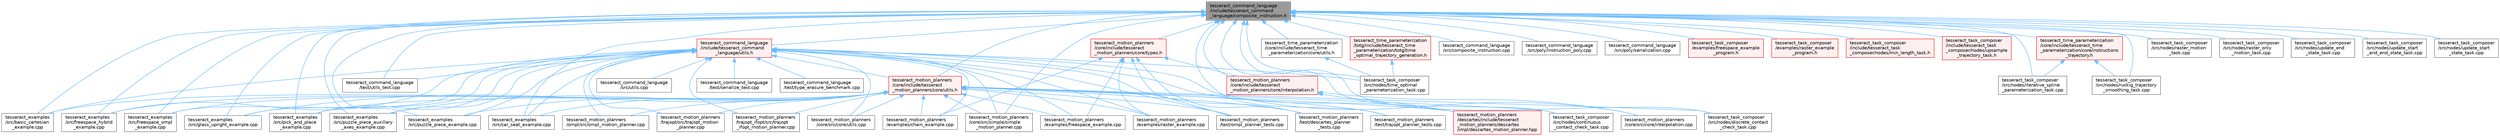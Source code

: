 digraph "tesseract_command_language/include/tesseract_command_language/composite_instruction.h"
{
 // LATEX_PDF_SIZE
  bgcolor="transparent";
  edge [fontname=Helvetica,fontsize=10,labelfontname=Helvetica,labelfontsize=10];
  node [fontname=Helvetica,fontsize=10,shape=box,height=0.2,width=0.4];
  Node1 [label="tesseract_command_language\l/include/tesseract_command\l_language/composite_instruction.h",height=0.2,width=0.4,color="gray40", fillcolor="grey60", style="filled", fontcolor="black",tooltip=" "];
  Node1 -> Node2 [dir="back",color="steelblue1",style="solid"];
  Node2 [label="tesseract_command_language\l/include/tesseract_command\l_language/utils.h",height=0.2,width=0.4,color="red", fillcolor="#FFF0F0", style="filled",URL="$d6/d75/tesseract__command__language_2include_2tesseract__command__language_2utils_8h.html",tooltip=" "];
  Node2 -> Node3 [dir="back",color="steelblue1",style="solid"];
  Node3 [label="tesseract_command_language\l/src/utils.cpp",height=0.2,width=0.4,color="grey40", fillcolor="white", style="filled",URL="$df/d2b/tesseract__command__language_2src_2utils_8cpp.html",tooltip=" "];
  Node2 -> Node4 [dir="back",color="steelblue1",style="solid"];
  Node4 [label="tesseract_command_language\l/test/serialize_test.cpp",height=0.2,width=0.4,color="grey40", fillcolor="white", style="filled",URL="$de/df3/tesseract__command__language_2test_2serialize__test_8cpp.html",tooltip=" "];
  Node2 -> Node5 [dir="back",color="steelblue1",style="solid"];
  Node5 [label="tesseract_command_language\l/test/type_erasure_benchmark.cpp",height=0.2,width=0.4,color="grey40", fillcolor="white", style="filled",URL="$d1/dbe/type__erasure__benchmark_8cpp.html",tooltip=" "];
  Node2 -> Node6 [dir="back",color="steelblue1",style="solid"];
  Node6 [label="tesseract_command_language\l/test/utils_test.cpp",height=0.2,width=0.4,color="grey40", fillcolor="white", style="filled",URL="$d8/df6/tesseract__command__language_2test_2utils__test_8cpp.html",tooltip=" "];
  Node2 -> Node7 [dir="back",color="steelblue1",style="solid"];
  Node7 [label="tesseract_examples\l/src/basic_cartesian\l_example.cpp",height=0.2,width=0.4,color="grey40", fillcolor="white", style="filled",URL="$da/d69/basic__cartesian__example_8cpp.html",tooltip=" "];
  Node2 -> Node8 [dir="back",color="steelblue1",style="solid"];
  Node8 [label="tesseract_examples\l/src/car_seat_example.cpp",height=0.2,width=0.4,color="grey40", fillcolor="white", style="filled",URL="$d0/d87/car__seat__example_8cpp.html",tooltip="Car seat example implementation."];
  Node2 -> Node9 [dir="back",color="steelblue1",style="solid"];
  Node9 [label="tesseract_examples\l/src/freespace_hybrid\l_example.cpp",height=0.2,width=0.4,color="grey40", fillcolor="white", style="filled",URL="$d1/dda/freespace__hybrid__example_8cpp.html",tooltip=" "];
  Node2 -> Node10 [dir="back",color="steelblue1",style="solid"];
  Node10 [label="tesseract_examples\l/src/freespace_ompl\l_example.cpp",height=0.2,width=0.4,color="grey40", fillcolor="white", style="filled",URL="$d1/d33/freespace__ompl__example_8cpp.html",tooltip="An example of a feespace motion planning with OMPL."];
  Node2 -> Node11 [dir="back",color="steelblue1",style="solid"];
  Node11 [label="tesseract_examples\l/src/glass_upright_example.cpp",height=0.2,width=0.4,color="grey40", fillcolor="white", style="filled",URL="$dc/da1/glass__upright__example_8cpp.html",tooltip="Glass upright example implementation."];
  Node2 -> Node12 [dir="back",color="steelblue1",style="solid"];
  Node12 [label="tesseract_examples\l/src/pick_and_place\l_example.cpp",height=0.2,width=0.4,color="grey40", fillcolor="white", style="filled",URL="$d9/d6a/pick__and__place__example_8cpp.html",tooltip="Pick and place implementation."];
  Node2 -> Node13 [dir="back",color="steelblue1",style="solid"];
  Node13 [label="tesseract_examples\l/src/puzzle_piece_auxillary\l_axes_example.cpp",height=0.2,width=0.4,color="grey40", fillcolor="white", style="filled",URL="$d3/d7e/puzzle__piece__auxillary__axes__example_8cpp.html",tooltip="Puzzle piece auxillary axes implementation."];
  Node2 -> Node14 [dir="back",color="steelblue1",style="solid"];
  Node14 [label="tesseract_examples\l/src/puzzle_piece_example.cpp",height=0.2,width=0.4,color="grey40", fillcolor="white", style="filled",URL="$dd/d8f/puzzle__piece__example_8cpp.html",tooltip="Puzzle piece example implementation."];
  Node2 -> Node15 [dir="back",color="steelblue1",style="solid"];
  Node15 [label="tesseract_motion_planners\l/core/include/tesseract\l_motion_planners/core/utils.h",height=0.2,width=0.4,color="red", fillcolor="#FFF0F0", style="filled",URL="$d9/d8b/tesseract__motion__planners_2core_2include_2tesseract__motion__planners_2core_2utils_8h.html",tooltip="Planner utility functions."];
  Node15 -> Node7 [dir="back",color="steelblue1",style="solid"];
  Node15 -> Node8 [dir="back",color="steelblue1",style="solid"];
  Node15 -> Node9 [dir="back",color="steelblue1",style="solid"];
  Node15 -> Node10 [dir="back",color="steelblue1",style="solid"];
  Node15 -> Node11 [dir="back",color="steelblue1",style="solid"];
  Node15 -> Node12 [dir="back",color="steelblue1",style="solid"];
  Node15 -> Node13 [dir="back",color="steelblue1",style="solid"];
  Node15 -> Node14 [dir="back",color="steelblue1",style="solid"];
  Node15 -> Node24 [dir="back",color="steelblue1",style="solid"];
  Node24 [label="tesseract_motion_planners\l/core/src/core/utils.cpp",height=0.2,width=0.4,color="grey40", fillcolor="white", style="filled",URL="$d9/d32/tesseract__motion__planners_2core_2src_2core_2utils_8cpp.html",tooltip=" "];
  Node15 -> Node29 [dir="back",color="steelblue1",style="solid"];
  Node29 [label="tesseract_motion_planners\l/core/src/simple/simple\l_motion_planner.cpp",height=0.2,width=0.4,color="grey40", fillcolor="white", style="filled",URL="$dc/d28/simple__motion__planner_8cpp.html",tooltip="The simple planner is meant to be a tool for assigning values to the seed. The planner simply loops o..."];
  Node15 -> Node30 [dir="back",color="steelblue1",style="solid"];
  Node30 [label="tesseract_motion_planners\l/descartes/include/tesseract\l_motion_planners/descartes\l/impl/descartes_motion_planner.hpp",height=0.2,width=0.4,color="red", fillcolor="#FFF0F0", style="filled",URL="$dd/dad/descartes__motion__planner_8hpp.html",tooltip="Tesseract ROS Descartes planner."];
  Node15 -> Node17 [dir="back",color="steelblue1",style="solid"];
  Node17 [label="tesseract_motion_planners\l/examples/chain_example.cpp",height=0.2,width=0.4,color="grey40", fillcolor="white", style="filled",URL="$d2/de8/chain__example_8cpp.html",tooltip="Chained motion planning example."];
  Node15 -> Node18 [dir="back",color="steelblue1",style="solid"];
  Node18 [label="tesseract_motion_planners\l/examples/freespace_example.cpp",height=0.2,width=0.4,color="grey40", fillcolor="white", style="filled",URL="$d4/d82/freespace__example_8cpp.html",tooltip="Freespace motion planning example."];
  Node15 -> Node19 [dir="back",color="steelblue1",style="solid"];
  Node19 [label="tesseract_motion_planners\l/examples/raster_example.cpp",height=0.2,width=0.4,color="grey40", fillcolor="white", style="filled",URL="$d4/dfe/raster__example_8cpp.html",tooltip="Raster motion planning example."];
  Node15 -> Node32 [dir="back",color="steelblue1",style="solid"];
  Node32 [label="tesseract_motion_planners\l/ompl/src/ompl_motion_planner.cpp",height=0.2,width=0.4,color="grey40", fillcolor="white", style="filled",URL="$d8/d63/ompl__motion__planner_8cpp.html",tooltip="Tesseract OMPL motion planner."];
  Node15 -> Node20 [dir="back",color="steelblue1",style="solid"];
  Node20 [label="tesseract_motion_planners\l/test/descartes_planner\l_tests.cpp",height=0.2,width=0.4,color="grey40", fillcolor="white", style="filled",URL="$d6/dcb/descartes__planner__tests_8cpp.html",tooltip="This contains unit test for the tesseract descartes planner."];
  Node15 -> Node21 [dir="back",color="steelblue1",style="solid"];
  Node21 [label="tesseract_motion_planners\l/test/ompl_planner_tests.cpp",height=0.2,width=0.4,color="grey40", fillcolor="white", style="filled",URL="$d9/d5d/ompl__planner__tests_8cpp.html",tooltip="This contains unit test for the tesseract descartes planner."];
  Node15 -> Node22 [dir="back",color="steelblue1",style="solid"];
  Node22 [label="tesseract_motion_planners\l/test/trajopt_planner_tests.cpp",height=0.2,width=0.4,color="grey40", fillcolor="white", style="filled",URL="$db/d0c/trajopt__planner__tests_8cpp.html",tooltip=" "];
  Node15 -> Node35 [dir="back",color="steelblue1",style="solid"];
  Node35 [label="tesseract_motion_planners\l/trajopt/src/trajopt_motion\l_planner.cpp",height=0.2,width=0.4,color="grey40", fillcolor="white", style="filled",URL="$dc/df5/trajopt__motion__planner_8cpp.html",tooltip=" "];
  Node15 -> Node36 [dir="back",color="steelblue1",style="solid"];
  Node36 [label="tesseract_motion_planners\l/trajopt_ifopt/src/trajopt\l_ifopt_motion_planner.cpp",height=0.2,width=0.4,color="grey40", fillcolor="white", style="filled",URL="$d8/d69/trajopt__ifopt__motion__planner_8cpp.html",tooltip=" "];
  Node15 -> Node37 [dir="back",color="steelblue1",style="solid"];
  Node37 [label="tesseract_task_composer\l/src/nodes/continuous\l_contact_check_task.cpp",height=0.2,width=0.4,color="grey40", fillcolor="white", style="filled",URL="$d6/da7/continuous__contact__check__task_8cpp.html",tooltip="Continuous collision check trajectory."];
  Node15 -> Node38 [dir="back",color="steelblue1",style="solid"];
  Node38 [label="tesseract_task_composer\l/src/nodes/discrete_contact\l_check_task.cpp",height=0.2,width=0.4,color="grey40", fillcolor="white", style="filled",URL="$df/d36/discrete__contact__check__task_8cpp.html",tooltip="Discrete collision check trajectory."];
  Node2 -> Node41 [dir="back",color="steelblue1",style="solid"];
  Node41 [label="tesseract_motion_planners\l/core/src/core/interpolation.cpp",height=0.2,width=0.4,color="grey40", fillcolor="white", style="filled",URL="$d2/d6c/interpolation_8cpp.html",tooltip="Provides interpolation utils structs."];
  Node2 -> Node24 [dir="back",color="steelblue1",style="solid"];
  Node2 -> Node29 [dir="back",color="steelblue1",style="solid"];
  Node2 -> Node30 [dir="back",color="steelblue1",style="solid"];
  Node2 -> Node17 [dir="back",color="steelblue1",style="solid"];
  Node2 -> Node18 [dir="back",color="steelblue1",style="solid"];
  Node2 -> Node19 [dir="back",color="steelblue1",style="solid"];
  Node2 -> Node32 [dir="back",color="steelblue1",style="solid"];
  Node2 -> Node20 [dir="back",color="steelblue1",style="solid"];
  Node2 -> Node21 [dir="back",color="steelblue1",style="solid"];
  Node2 -> Node35 [dir="back",color="steelblue1",style="solid"];
  Node2 -> Node36 [dir="back",color="steelblue1",style="solid"];
  Node2 -> Node47 [dir="back",color="steelblue1",style="solid"];
  Node47 [label="tesseract_task_composer\l/src/nodes/time_optimal\l_parameterization_task.cpp",height=0.2,width=0.4,color="grey40", fillcolor="white", style="filled",URL="$d4/df4/time__optimal__parameterization__task_8cpp.html",tooltip=" "];
  Node1 -> Node52 [dir="back",color="steelblue1",style="solid"];
  Node52 [label="tesseract_command_language\l/src/composite_instruction.cpp",height=0.2,width=0.4,color="grey40", fillcolor="white", style="filled",URL="$db/d22/composite__instruction_8cpp.html",tooltip=" "];
  Node1 -> Node53 [dir="back",color="steelblue1",style="solid"];
  Node53 [label="tesseract_command_language\l/src/poly/instruction_poly.cpp",height=0.2,width=0.4,color="grey40", fillcolor="white", style="filled",URL="$d5/d10/instruction__poly_8cpp.html",tooltip=" "];
  Node1 -> Node54 [dir="back",color="steelblue1",style="solid"];
  Node54 [label="tesseract_command_language\l/src/poly/serialization.cpp",height=0.2,width=0.4,color="grey40", fillcolor="white", style="filled",URL="$d6/d5a/serialization_8cpp.html",tooltip=" "];
  Node1 -> Node6 [dir="back",color="steelblue1",style="solid"];
  Node1 -> Node7 [dir="back",color="steelblue1",style="solid"];
  Node1 -> Node8 [dir="back",color="steelblue1",style="solid"];
  Node1 -> Node9 [dir="back",color="steelblue1",style="solid"];
  Node1 -> Node10 [dir="back",color="steelblue1",style="solid"];
  Node1 -> Node11 [dir="back",color="steelblue1",style="solid"];
  Node1 -> Node12 [dir="back",color="steelblue1",style="solid"];
  Node1 -> Node13 [dir="back",color="steelblue1",style="solid"];
  Node1 -> Node14 [dir="back",color="steelblue1",style="solid"];
  Node1 -> Node55 [dir="back",color="steelblue1",style="solid"];
  Node55 [label="tesseract_motion_planners\l/core/include/tesseract\l_motion_planners/core/interpolation.h",height=0.2,width=0.4,color="red", fillcolor="#FFF0F0", style="filled",URL="$d3/d08/interpolation_8h.html",tooltip="Provides interpolation utils."];
  Node55 -> Node41 [dir="back",color="steelblue1",style="solid"];
  Node55 -> Node30 [dir="back",color="steelblue1",style="solid"];
  Node1 -> Node56 [dir="back",color="steelblue1",style="solid"];
  Node56 [label="tesseract_motion_planners\l/core/include/tesseract\l_motion_planners/core/types.h",height=0.2,width=0.4,color="red", fillcolor="#FFF0F0", style="filled",URL="$d1/d6d/tesseract__motion__planners_2core_2include_2tesseract__motion__planners_2core_2types_8h.html",tooltip=" "];
  Node56 -> Node55 [dir="back",color="steelblue1",style="solid"];
  Node56 -> Node17 [dir="back",color="steelblue1",style="solid"];
  Node56 -> Node18 [dir="back",color="steelblue1",style="solid"];
  Node56 -> Node19 [dir="back",color="steelblue1",style="solid"];
  Node56 -> Node20 [dir="back",color="steelblue1",style="solid"];
  Node56 -> Node21 [dir="back",color="steelblue1",style="solid"];
  Node1 -> Node15 [dir="back",color="steelblue1",style="solid"];
  Node1 -> Node29 [dir="back",color="steelblue1",style="solid"];
  Node1 -> Node22 [dir="back",color="steelblue1",style="solid"];
  Node1 -> Node80 [dir="back",color="steelblue1",style="solid"];
  Node80 [label="tesseract_task_composer\l/examples/freespace_example\l_program.h",height=0.2,width=0.4,color="red", fillcolor="#FFF0F0", style="filled",URL="$d2/d98/freespace__example__program_8h.html",tooltip=" "];
  Node1 -> Node82 [dir="back",color="steelblue1",style="solid"];
  Node82 [label="tesseract_task_composer\l/examples/raster_example\l_program.h",height=0.2,width=0.4,color="red", fillcolor="#FFF0F0", style="filled",URL="$db/d2d/raster__example__program_8h.html",tooltip="Example raster paths."];
  Node1 -> Node83 [dir="back",color="steelblue1",style="solid"];
  Node83 [label="tesseract_task_composer\l/include/tesseract_task\l_composer/nodes/min_length_task.h",height=0.2,width=0.4,color="red", fillcolor="#FFF0F0", style="filled",URL="$d3/d6c/min__length__task_8h.html",tooltip="Task for processing the input data so it meets a minimum length. Planners like trajopt need at least ..."];
  Node1 -> Node84 [dir="back",color="steelblue1",style="solid"];
  Node84 [label="tesseract_task_composer\l/include/tesseract_task\l_composer/nodes/upsample\l_trajectory_task.h",height=0.2,width=0.4,color="red", fillcolor="#FFF0F0", style="filled",URL="$d9/d9a/upsample__trajectory__task_8h.html",tooltip=" "];
  Node1 -> Node37 [dir="back",color="steelblue1",style="solid"];
  Node1 -> Node38 [dir="back",color="steelblue1",style="solid"];
  Node1 -> Node73 [dir="back",color="steelblue1",style="solid"];
  Node73 [label="tesseract_task_composer\l/src/nodes/iterative_spline\l_parameterization_task.cpp",height=0.2,width=0.4,color="grey40", fillcolor="white", style="filled",URL="$d8/dfa/iterative__spline__parameterization__task_8cpp.html",tooltip="Perform iterative spline time parameterization."];
  Node1 -> Node85 [dir="back",color="steelblue1",style="solid"];
  Node85 [label="tesseract_task_composer\l/src/nodes/raster_motion\l_task.cpp",height=0.2,width=0.4,color="grey40", fillcolor="white", style="filled",URL="$d4/d89/raster__motion__task_8cpp.html",tooltip="Raster motion task with transitions."];
  Node1 -> Node86 [dir="back",color="steelblue1",style="solid"];
  Node86 [label="tesseract_task_composer\l/src/nodes/raster_only\l_motion_task.cpp",height=0.2,width=0.4,color="grey40", fillcolor="white", style="filled",URL="$d3/d6b/raster__only__motion__task_8cpp.html",tooltip=" "];
  Node1 -> Node74 [dir="back",color="steelblue1",style="solid"];
  Node74 [label="tesseract_task_composer\l/src/nodes/ruckig_trajectory\l_smoothing_task.cpp",height=0.2,width=0.4,color="grey40", fillcolor="white", style="filled",URL="$d6/d36/ruckig__trajectory__smoothing__task_8cpp.html",tooltip=" "];
  Node1 -> Node47 [dir="back",color="steelblue1",style="solid"];
  Node1 -> Node87 [dir="back",color="steelblue1",style="solid"];
  Node87 [label="tesseract_task_composer\l/src/nodes/update_end\l_state_task.cpp",height=0.2,width=0.4,color="grey40", fillcolor="white", style="filled",URL="$d1/d48/update__end__state__task_8cpp.html",tooltip=" "];
  Node1 -> Node88 [dir="back",color="steelblue1",style="solid"];
  Node88 [label="tesseract_task_composer\l/src/nodes/update_start\l_and_end_state_task.cpp",height=0.2,width=0.4,color="grey40", fillcolor="white", style="filled",URL="$d7/d0f/update__start__and__end__state__task_8cpp.html",tooltip=" "];
  Node1 -> Node89 [dir="back",color="steelblue1",style="solid"];
  Node89 [label="tesseract_task_composer\l/src/nodes/update_start\l_state_task.cpp",height=0.2,width=0.4,color="grey40", fillcolor="white", style="filled",URL="$d2/df3/update__start__state__task_8cpp.html",tooltip=" "];
  Node1 -> Node90 [dir="back",color="steelblue1",style="solid"];
  Node90 [label="tesseract_time_parameterization\l/core/include/tesseract_time\l_parameterization/core/instructions\l_trajectory.h",height=0.2,width=0.4,color="red", fillcolor="#FFF0F0", style="filled",URL="$d2/d7a/instructions__trajectory_8h.html",tooltip="Trajectory Container implementation for command language instructions."];
  Node90 -> Node73 [dir="back",color="steelblue1",style="solid"];
  Node90 -> Node74 [dir="back",color="steelblue1",style="solid"];
  Node1 -> Node94 [dir="back",color="steelblue1",style="solid"];
  Node94 [label="tesseract_time_parameterization\l/core/include/tesseract_time\l_parameterization/core/utils.h",height=0.2,width=0.4,color="grey40", fillcolor="white", style="filled",URL="$dd/dd8/tesseract__time__parameterization_2core_2include_2tesseract__time__parameterization_2core_2utils_8h.html",tooltip="Time parameterization utils."];
  Node94 -> Node47 [dir="back",color="steelblue1",style="solid"];
  Node1 -> Node95 [dir="back",color="steelblue1",style="solid"];
  Node95 [label="tesseract_time_parameterization\l/totg/include/tesseract_time\l_parameterization/totg/time\l_optimal_trajectory_generation.h",height=0.2,width=0.4,color="red", fillcolor="#FFF0F0", style="filled",URL="$d6/d54/time__optimal__trajectory__generation_8h.html",tooltip=" "];
  Node95 -> Node47 [dir="back",color="steelblue1",style="solid"];
}
